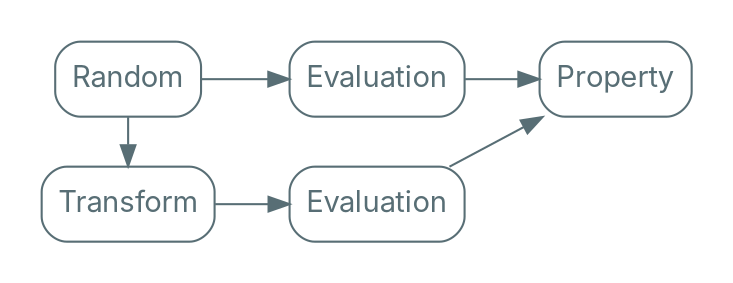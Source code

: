 digraph {
    bgcolor=transparent
    rankdir=LR

    // Default theme: enabled
    node[shape="rectangle" style="rounded,filled" color="#586E75" fillcolor="#ffffff" fontcolor="#586E75" fontname="Inter,Arial"]
    edge[color="#586E75" fontcolor="#000000" fontname="Inter,Arial" fontsize=11]

    subgraph cluster_0 {
        color=transparent
        Input[label="Random"]
        Evaluation
        Analysis[label="Property"]
    }

    subgraph cluster_1 {
        color=transparent
        Input2[label="Transform"]
        Evaluation2[label="Evaluation"]
    }

    Input -> Input2[constraint=false]
    Input2 -> Evaluation2

    Input -> Evaluation
    Evaluation -> Analysis
    Evaluation2 -> Analysis
}
